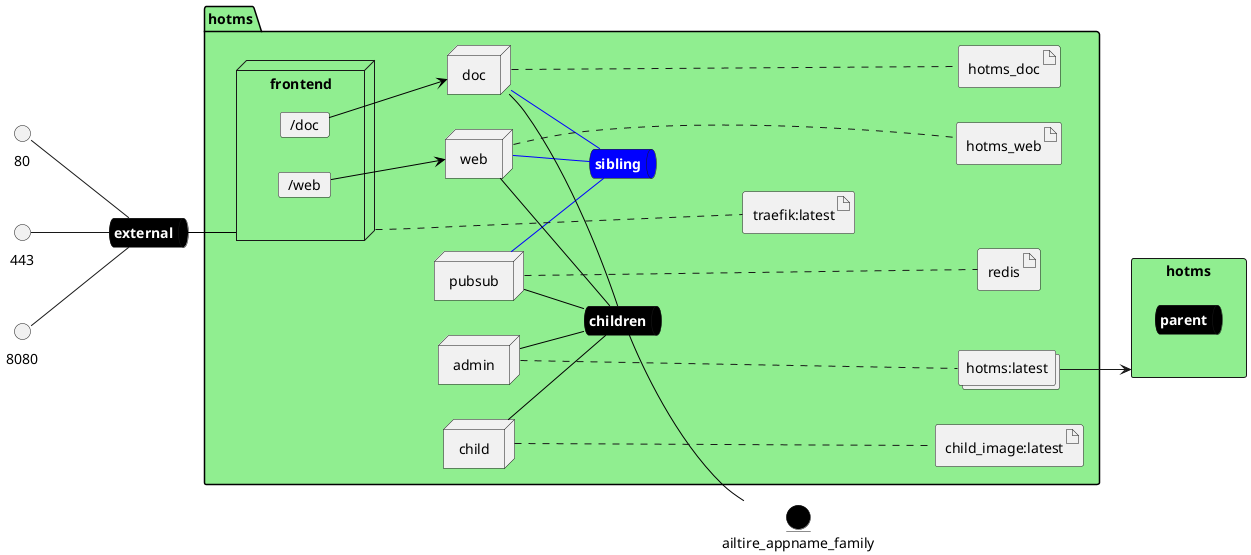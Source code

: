 @startuml

left to right direction


queue external #black [
    <b><color:white>external</color></b>
]
    
interface 80
80 -- external
    
interface 443
443 -- external
    
interface 8080
8080 -- external
    


entity ailtire_appname_family #black

rectangle "hotms" as hotmsStack #lightgreen {
    queue hotmsStacksnet #black [
        <b><color:white>parent</color></b>
    ]
}



package "hotms" #lightgreen {
    queue childrennet #black [
            <b><color:white>children</color></b>
    ]
    
    childrennet -[#black]- ailtire_appname_family
    
    queue siblingnet #blue [
            <b><color:white>sibling</color></b>
    ]
    


node "frontend" as frontendService {
    card "/web" as webmap
    card "/doc" as docmap
    
}
node "pubsub" as pubsubService
node "admin" as adminService
node "child" as childService
node "web" as webService
node "doc" as docService


        artifact "redis" as redisimage
            collections "hotms:latest" as hotmslatestimage
    
        artifact "child_image:latest" as child_imagelatestimage
    
        artifact "traefik:latest" as traefiklatestimage
    
        artifact "hotms_web" as hotms_webimage
    
        artifact "hotms_doc" as hotms_docimage
    
}

external -[#black]- frontendService

webmap -[#black]-> webService

docmap -[#black]-> docService

pubsubService -[#black]- childrennet

pubsubService -[#blue]- siblingnet

adminService -[#black]- childrennet

childService -[#black]- childrennet

webService -[#blue]- siblingnet

webService -[#black]- childrennet

docService -[#blue]- siblingnet

docService -[#black]- childrennet
pubsubService .... redisimage
adminService .... hotmslatestimage
childService .... child_imagelatestimage
webService .... hotms_webimage
docService .... hotms_docimage

frontendService .... traefiklatestimage

hotmslatestimage --> hotmsStack
    

@enduml
